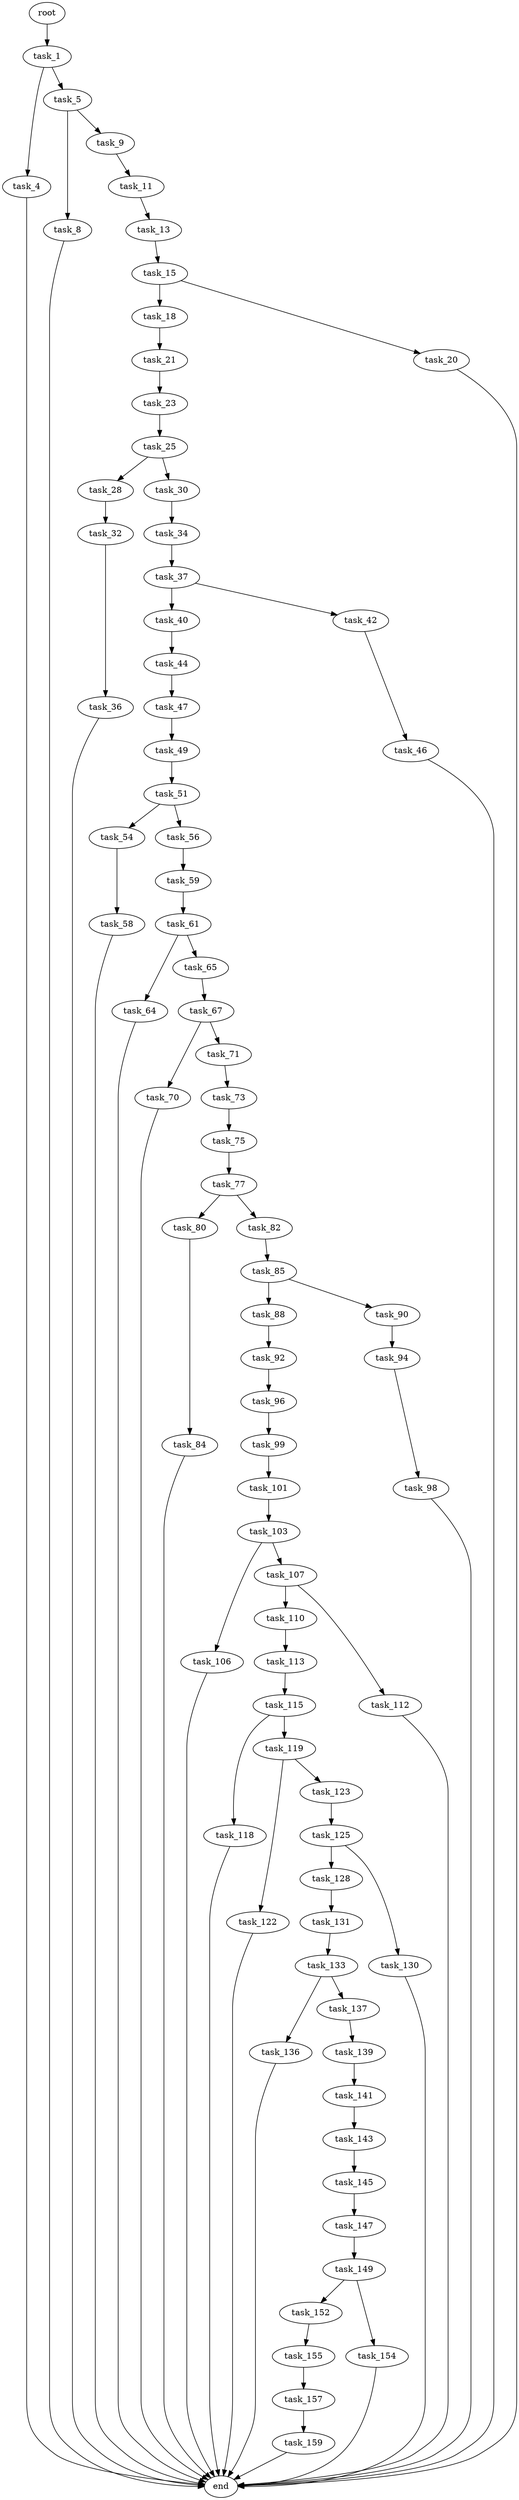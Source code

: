 digraph G {
  root [size="0.000000"];
  task_1 [size="23605480336.000000"];
  task_4 [size="68719476736.000000"];
  task_5 [size="8589934592.000000"];
  end [size="0.000000"];
  task_8 [size="168784939578.000000"];
  task_9 [size="534403009761.000000"];
  task_11 [size="68719476736.000000"];
  task_13 [size="8589934592.000000"];
  task_15 [size="1985674746.000000"];
  task_18 [size="185654316312.000000"];
  task_20 [size="54988654547.000000"];
  task_21 [size="275568080540.000000"];
  task_23 [size="158621623350.000000"];
  task_25 [size="26386831823.000000"];
  task_28 [size="32699177072.000000"];
  task_30 [size="3284763872.000000"];
  task_32 [size="231928233984.000000"];
  task_34 [size="549755813888.000000"];
  task_36 [size="782757789696.000000"];
  task_37 [size="193145556015.000000"];
  task_40 [size="3807792804.000000"];
  task_42 [size="68719476736.000000"];
  task_44 [size="91820826598.000000"];
  task_46 [size="368293445632.000000"];
  task_47 [size="8589934592.000000"];
  task_49 [size="4522051580.000000"];
  task_51 [size="231928233984.000000"];
  task_54 [size="24103344174.000000"];
  task_56 [size="1201104926.000000"];
  task_58 [size="15171957633.000000"];
  task_59 [size="67506880529.000000"];
  task_61 [size="9405925770.000000"];
  task_64 [size="633591682828.000000"];
  task_65 [size="134217728000.000000"];
  task_67 [size="134217728000.000000"];
  task_70 [size="103570585635.000000"];
  task_71 [size="782757789696.000000"];
  task_73 [size="5739687648.000000"];
  task_75 [size="782757789696.000000"];
  task_77 [size="1107439277902.000000"];
  task_80 [size="368293445632.000000"];
  task_82 [size="368293445632.000000"];
  task_84 [size="5426671366.000000"];
  task_85 [size="2489859132.000000"];
  task_88 [size="545211280988.000000"];
  task_90 [size="134217728000.000000"];
  task_92 [size="995683786263.000000"];
  task_94 [size="34467379062.000000"];
  task_96 [size="68719476736.000000"];
  task_98 [size="28991029248.000000"];
  task_99 [size="541403119789.000000"];
  task_101 [size="18076696181.000000"];
  task_103 [size="1800678831.000000"];
  task_106 [size="34937121070.000000"];
  task_107 [size="9679515808.000000"];
  task_110 [size="134217728000.000000"];
  task_112 [size="275541814521.000000"];
  task_113 [size="28991029248.000000"];
  task_115 [size="26269636997.000000"];
  task_118 [size="321352236954.000000"];
  task_119 [size="549755813888.000000"];
  task_122 [size="347060946752.000000"];
  task_123 [size="8589934592.000000"];
  task_125 [size="41255334861.000000"];
  task_128 [size="4892008681.000000"];
  task_130 [size="28991029248.000000"];
  task_131 [size="35992054094.000000"];
  task_133 [size="12552016950.000000"];
  task_136 [size="3090706867.000000"];
  task_137 [size="29585138076.000000"];
  task_139 [size="25434040926.000000"];
  task_141 [size="549755813888.000000"];
  task_143 [size="28991029248.000000"];
  task_145 [size="25506320386.000000"];
  task_147 [size="134217728000.000000"];
  task_149 [size="8381196142.000000"];
  task_152 [size="37850093190.000000"];
  task_154 [size="1057330751741.000000"];
  task_155 [size="134217728000.000000"];
  task_157 [size="782757789696.000000"];
  task_159 [size="782757789696.000000"];

  root -> task_1 [size="1.000000"];
  task_1 -> task_4 [size="536870912.000000"];
  task_1 -> task_5 [size="536870912.000000"];
  task_4 -> end [size="1.000000"];
  task_5 -> task_8 [size="33554432.000000"];
  task_5 -> task_9 [size="33554432.000000"];
  task_8 -> end [size="1.000000"];
  task_9 -> task_11 [size="411041792.000000"];
  task_11 -> task_13 [size="134217728.000000"];
  task_13 -> task_15 [size="33554432.000000"];
  task_15 -> task_18 [size="75497472.000000"];
  task_15 -> task_20 [size="75497472.000000"];
  task_18 -> task_21 [size="134217728.000000"];
  task_20 -> end [size="1.000000"];
  task_21 -> task_23 [size="301989888.000000"];
  task_23 -> task_25 [size="301989888.000000"];
  task_25 -> task_28 [size="33554432.000000"];
  task_25 -> task_30 [size="33554432.000000"];
  task_28 -> task_32 [size="838860800.000000"];
  task_30 -> task_34 [size="75497472.000000"];
  task_32 -> task_36 [size="301989888.000000"];
  task_34 -> task_37 [size="536870912.000000"];
  task_36 -> end [size="1.000000"];
  task_37 -> task_40 [size="411041792.000000"];
  task_37 -> task_42 [size="411041792.000000"];
  task_40 -> task_44 [size="134217728.000000"];
  task_42 -> task_46 [size="134217728.000000"];
  task_44 -> task_47 [size="75497472.000000"];
  task_46 -> end [size="1.000000"];
  task_47 -> task_49 [size="33554432.000000"];
  task_49 -> task_51 [size="536870912.000000"];
  task_51 -> task_54 [size="301989888.000000"];
  task_51 -> task_56 [size="301989888.000000"];
  task_54 -> task_58 [size="33554432.000000"];
  task_56 -> task_59 [size="33554432.000000"];
  task_58 -> end [size="1.000000"];
  task_59 -> task_61 [size="75497472.000000"];
  task_61 -> task_64 [size="209715200.000000"];
  task_61 -> task_65 [size="209715200.000000"];
  task_64 -> end [size="1.000000"];
  task_65 -> task_67 [size="209715200.000000"];
  task_67 -> task_70 [size="209715200.000000"];
  task_67 -> task_71 [size="209715200.000000"];
  task_70 -> end [size="1.000000"];
  task_71 -> task_73 [size="679477248.000000"];
  task_73 -> task_75 [size="209715200.000000"];
  task_75 -> task_77 [size="679477248.000000"];
  task_77 -> task_80 [size="838860800.000000"];
  task_77 -> task_82 [size="838860800.000000"];
  task_80 -> task_84 [size="411041792.000000"];
  task_82 -> task_85 [size="411041792.000000"];
  task_84 -> end [size="1.000000"];
  task_85 -> task_88 [size="134217728.000000"];
  task_85 -> task_90 [size="134217728.000000"];
  task_88 -> task_92 [size="679477248.000000"];
  task_90 -> task_94 [size="209715200.000000"];
  task_92 -> task_96 [size="838860800.000000"];
  task_94 -> task_98 [size="838860800.000000"];
  task_96 -> task_99 [size="134217728.000000"];
  task_98 -> end [size="1.000000"];
  task_99 -> task_101 [size="411041792.000000"];
  task_101 -> task_103 [size="301989888.000000"];
  task_103 -> task_106 [size="209715200.000000"];
  task_103 -> task_107 [size="209715200.000000"];
  task_106 -> end [size="1.000000"];
  task_107 -> task_110 [size="536870912.000000"];
  task_107 -> task_112 [size="536870912.000000"];
  task_110 -> task_113 [size="209715200.000000"];
  task_112 -> end [size="1.000000"];
  task_113 -> task_115 [size="75497472.000000"];
  task_115 -> task_118 [size="838860800.000000"];
  task_115 -> task_119 [size="838860800.000000"];
  task_118 -> end [size="1.000000"];
  task_119 -> task_122 [size="536870912.000000"];
  task_119 -> task_123 [size="536870912.000000"];
  task_122 -> end [size="1.000000"];
  task_123 -> task_125 [size="33554432.000000"];
  task_125 -> task_128 [size="75497472.000000"];
  task_125 -> task_130 [size="75497472.000000"];
  task_128 -> task_131 [size="209715200.000000"];
  task_130 -> end [size="1.000000"];
  task_131 -> task_133 [size="838860800.000000"];
  task_133 -> task_136 [size="301989888.000000"];
  task_133 -> task_137 [size="301989888.000000"];
  task_136 -> end [size="1.000000"];
  task_137 -> task_139 [size="536870912.000000"];
  task_139 -> task_141 [size="33554432.000000"];
  task_141 -> task_143 [size="536870912.000000"];
  task_143 -> task_145 [size="75497472.000000"];
  task_145 -> task_147 [size="75497472.000000"];
  task_147 -> task_149 [size="209715200.000000"];
  task_149 -> task_152 [size="134217728.000000"];
  task_149 -> task_154 [size="134217728.000000"];
  task_152 -> task_155 [size="33554432.000000"];
  task_154 -> end [size="1.000000"];
  task_155 -> task_157 [size="209715200.000000"];
  task_157 -> task_159 [size="679477248.000000"];
  task_159 -> end [size="1.000000"];
}
